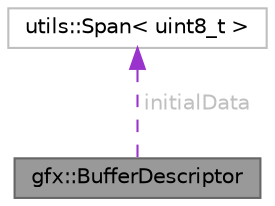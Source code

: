 digraph "gfx::BufferDescriptor"
{
 // LATEX_PDF_SIZE
  bgcolor="transparent";
  edge [fontname=Helvetica,fontsize=10,labelfontname=Helvetica,labelfontsize=10];
  node [fontname=Helvetica,fontsize=10,shape=box,height=0.2,width=0.4];
  Node1 [id="Node000001",label="gfx::BufferDescriptor",height=0.2,width=0.4,color="gray40", fillcolor="grey60", style="filled", fontcolor="black",tooltip="Describes a GPU buffer and its properties."];
  Node2 -> Node1 [id="edge1_Node000001_Node000002",dir="back",color="darkorchid3",style="dashed",tooltip=" ",label=<<TABLE CELLBORDER="0" BORDER="0"><TR><TD VALIGN="top" ALIGN="LEFT" CELLPADDING="1" CELLSPACING="0">initialData</TD></TR>
</TABLE>> ,fontcolor="grey" ];
  Node2 [id="Node000002",label="utils::Span\< uint8_t \>",height=0.2,width=0.4,color="grey75", fillcolor="white", style="filled",URL="$classutils_1_1_span.html",tooltip=" "];
}
